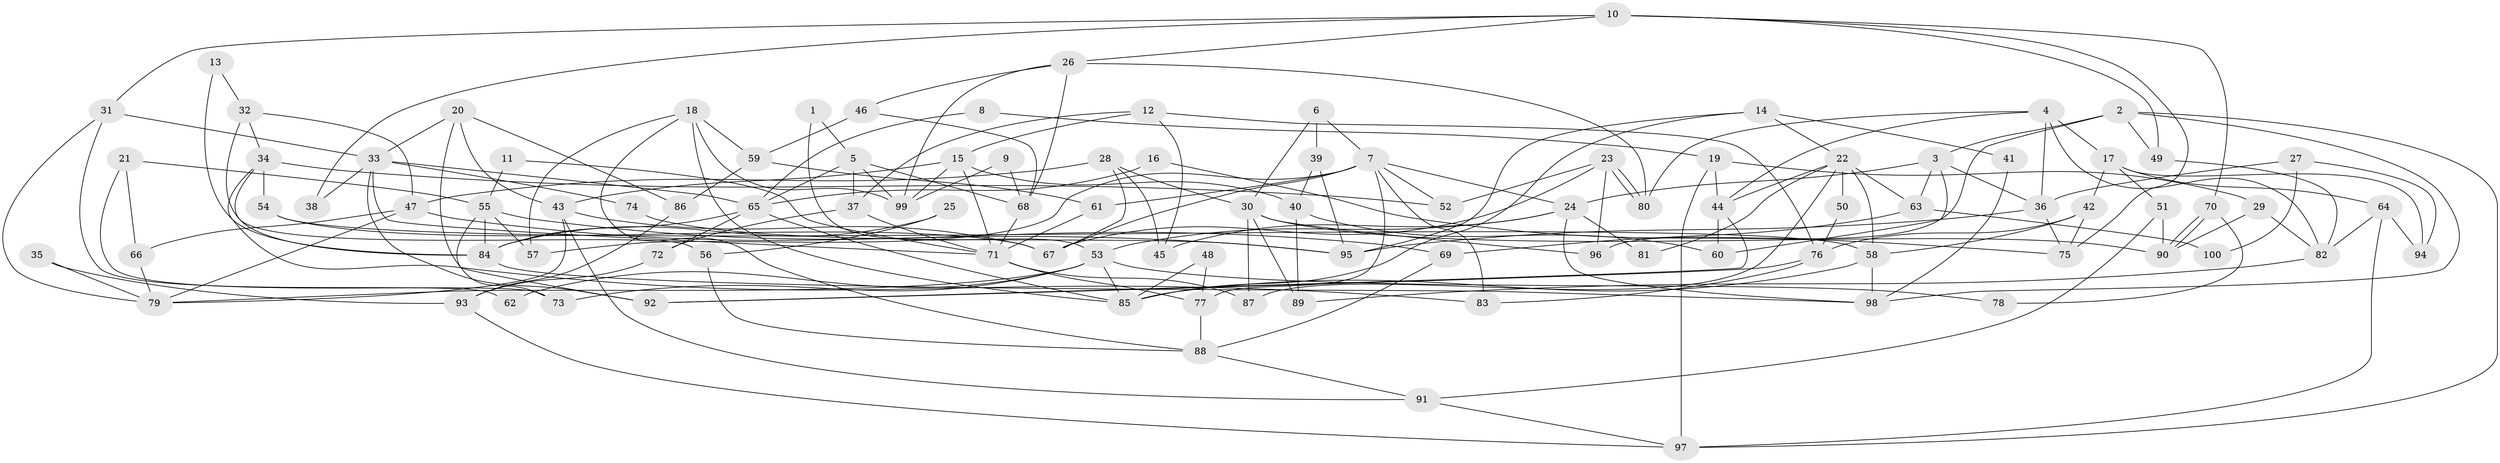 // Generated by graph-tools (version 1.1) at 2025/26/03/09/25 03:26:11]
// undirected, 100 vertices, 200 edges
graph export_dot {
graph [start="1"]
  node [color=gray90,style=filled];
  1;
  2;
  3;
  4;
  5;
  6;
  7;
  8;
  9;
  10;
  11;
  12;
  13;
  14;
  15;
  16;
  17;
  18;
  19;
  20;
  21;
  22;
  23;
  24;
  25;
  26;
  27;
  28;
  29;
  30;
  31;
  32;
  33;
  34;
  35;
  36;
  37;
  38;
  39;
  40;
  41;
  42;
  43;
  44;
  45;
  46;
  47;
  48;
  49;
  50;
  51;
  52;
  53;
  54;
  55;
  56;
  57;
  58;
  59;
  60;
  61;
  62;
  63;
  64;
  65;
  66;
  67;
  68;
  69;
  70;
  71;
  72;
  73;
  74;
  75;
  76;
  77;
  78;
  79;
  80;
  81;
  82;
  83;
  84;
  85;
  86;
  87;
  88;
  89;
  90;
  91;
  92;
  93;
  94;
  95;
  96;
  97;
  98;
  99;
  100;
  1 -- 5;
  1 -- 53;
  2 -- 97;
  2 -- 98;
  2 -- 3;
  2 -- 49;
  2 -- 96;
  3 -- 24;
  3 -- 36;
  3 -- 60;
  3 -- 63;
  4 -- 44;
  4 -- 80;
  4 -- 17;
  4 -- 36;
  4 -- 82;
  5 -- 68;
  5 -- 65;
  5 -- 37;
  5 -- 99;
  6 -- 39;
  6 -- 7;
  6 -- 30;
  7 -- 61;
  7 -- 52;
  7 -- 24;
  7 -- 57;
  7 -- 67;
  7 -- 77;
  7 -- 83;
  8 -- 65;
  8 -- 19;
  9 -- 68;
  9 -- 99;
  10 -- 49;
  10 -- 75;
  10 -- 26;
  10 -- 31;
  10 -- 38;
  10 -- 70;
  11 -- 55;
  11 -- 71;
  12 -- 76;
  12 -- 45;
  12 -- 15;
  12 -- 37;
  13 -- 84;
  13 -- 32;
  14 -- 85;
  14 -- 95;
  14 -- 22;
  14 -- 41;
  15 -- 71;
  15 -- 40;
  15 -- 43;
  15 -- 99;
  16 -- 75;
  16 -- 65;
  17 -- 64;
  17 -- 42;
  17 -- 51;
  17 -- 94;
  18 -- 99;
  18 -- 88;
  18 -- 57;
  18 -- 59;
  18 -- 85;
  19 -- 44;
  19 -- 97;
  19 -- 29;
  20 -- 92;
  20 -- 43;
  20 -- 33;
  20 -- 86;
  21 -- 55;
  21 -- 73;
  21 -- 66;
  22 -- 58;
  22 -- 44;
  22 -- 50;
  22 -- 63;
  22 -- 81;
  22 -- 87;
  23 -- 67;
  23 -- 80;
  23 -- 80;
  23 -- 52;
  23 -- 96;
  24 -- 98;
  24 -- 45;
  24 -- 53;
  24 -- 81;
  25 -- 56;
  25 -- 84;
  26 -- 99;
  26 -- 46;
  26 -- 68;
  26 -- 80;
  27 -- 94;
  27 -- 36;
  27 -- 100;
  28 -- 30;
  28 -- 67;
  28 -- 45;
  28 -- 47;
  29 -- 90;
  29 -- 82;
  30 -- 96;
  30 -- 87;
  30 -- 89;
  30 -- 90;
  31 -- 33;
  31 -- 62;
  31 -- 79;
  32 -- 47;
  32 -- 34;
  32 -- 56;
  33 -- 71;
  33 -- 38;
  33 -- 65;
  33 -- 74;
  33 -- 92;
  34 -- 54;
  34 -- 84;
  34 -- 52;
  34 -- 83;
  35 -- 79;
  35 -- 93;
  36 -- 75;
  36 -- 95;
  37 -- 71;
  37 -- 72;
  39 -- 40;
  39 -- 95;
  40 -- 89;
  40 -- 60;
  41 -- 98;
  42 -- 76;
  42 -- 58;
  42 -- 75;
  43 -- 79;
  43 -- 67;
  43 -- 91;
  44 -- 60;
  44 -- 92;
  46 -- 68;
  46 -- 59;
  47 -- 79;
  47 -- 66;
  47 -- 95;
  48 -- 77;
  48 -- 85;
  49 -- 82;
  50 -- 76;
  51 -- 90;
  51 -- 91;
  53 -- 79;
  53 -- 62;
  53 -- 73;
  53 -- 78;
  53 -- 85;
  54 -- 67;
  54 -- 58;
  55 -- 69;
  55 -- 57;
  55 -- 73;
  55 -- 84;
  56 -- 88;
  58 -- 85;
  58 -- 98;
  59 -- 61;
  59 -- 86;
  61 -- 71;
  63 -- 69;
  63 -- 100;
  64 -- 82;
  64 -- 97;
  64 -- 94;
  65 -- 85;
  65 -- 72;
  65 -- 84;
  66 -- 79;
  68 -- 71;
  69 -- 88;
  70 -- 90;
  70 -- 90;
  70 -- 78;
  71 -- 87;
  71 -- 77;
  72 -- 93;
  74 -- 95;
  76 -- 92;
  76 -- 83;
  77 -- 88;
  82 -- 89;
  84 -- 98;
  86 -- 93;
  88 -- 91;
  91 -- 97;
  93 -- 97;
}
